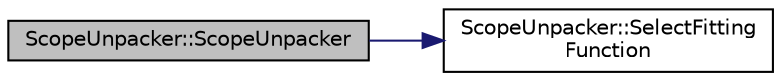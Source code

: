 digraph "ScopeUnpacker::ScopeUnpacker"
{
  edge [fontname="Helvetica",fontsize="10",labelfontname="Helvetica",labelfontsize="10"];
  node [fontname="Helvetica",fontsize="10",shape=record];
  rankdir="LR";
  Node1 [label="ScopeUnpacker::ScopeUnpacker",height=0.2,width=0.4,color="black", fillcolor="grey75", style="filled", fontcolor="black"];
  Node1 -> Node2 [color="midnightblue",fontsize="10",style="solid",fontname="Helvetica"];
  Node2 [label="ScopeUnpacker::SelectFitting\lFunction",height=0.2,width=0.4,color="black", fillcolor="white", style="filled",URL="$d0/d1e/class_scope_unpacker.html#aab0f71c7a7abadb64d7eef52a41f1396"];
}
